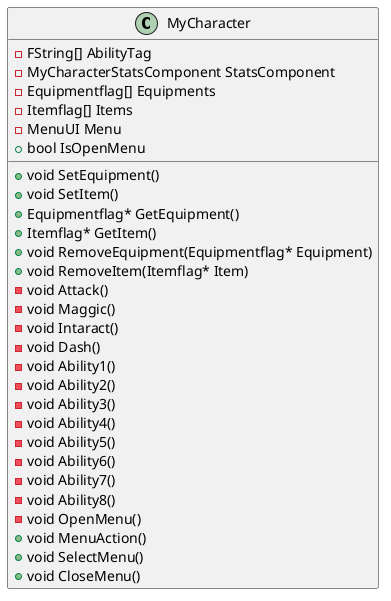 @startuml
class MyCharacter
{
    -FString[] AbilityTag
    -MyCharacterStatsComponent StatsComponent
    -Equipmentflag[] Equipments
    -Itemflag[] Items
    -MenuUI Menu
    +bool IsOpenMenu
    +void SetEquipment()
    +void SetItem()
    +Equipmentflag* GetEquipment()
    +Itemflag* GetItem()
    +void RemoveEquipment(Equipmentflag* Equipment)
    +void RemoveItem(Itemflag* Item)
    -void Attack()
    -void Maggic()
    -void Intaract()
    -void Dash()
    -void Ability1()
    -void Ability2()
    -void Ability3()
    -void Ability4()
    -void Ability5()
    -void Ability6()
    -void Ability7()
    -void Ability8()
    -void OpenMenu()
    +void MenuAction()
    +void SelectMenu()
    +void CloseMenu()

}

@enduml

